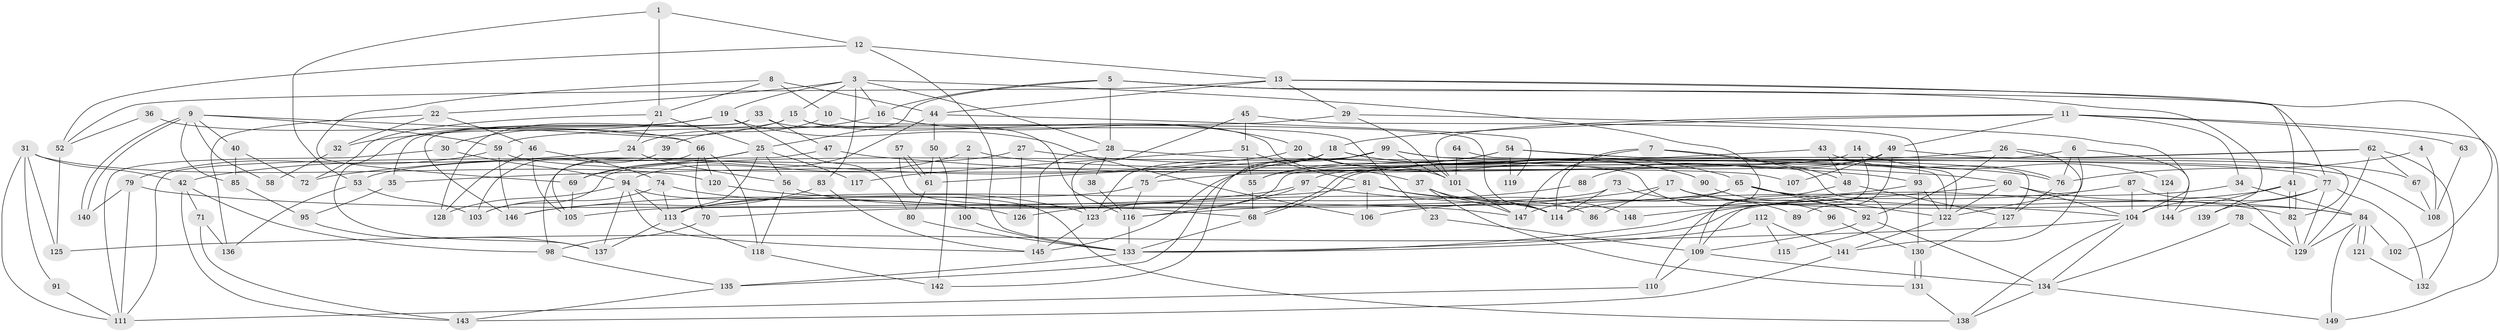 // Generated by graph-tools (version 1.1) at 2025/15/03/09/25 04:15:18]
// undirected, 149 vertices, 298 edges
graph export_dot {
graph [start="1"]
  node [color=gray90,style=filled];
  1;
  2;
  3;
  4;
  5;
  6;
  7;
  8;
  9;
  10;
  11;
  12;
  13;
  14;
  15;
  16;
  17;
  18;
  19;
  20;
  21;
  22;
  23;
  24;
  25;
  26;
  27;
  28;
  29;
  30;
  31;
  32;
  33;
  34;
  35;
  36;
  37;
  38;
  39;
  40;
  41;
  42;
  43;
  44;
  45;
  46;
  47;
  48;
  49;
  50;
  51;
  52;
  53;
  54;
  55;
  56;
  57;
  58;
  59;
  60;
  61;
  62;
  63;
  64;
  65;
  66;
  67;
  68;
  69;
  70;
  71;
  72;
  73;
  74;
  75;
  76;
  77;
  78;
  79;
  80;
  81;
  82;
  83;
  84;
  85;
  86;
  87;
  88;
  89;
  90;
  91;
  92;
  93;
  94;
  95;
  96;
  97;
  98;
  99;
  100;
  101;
  102;
  103;
  104;
  105;
  106;
  107;
  108;
  109;
  110;
  111;
  112;
  113;
  114;
  115;
  116;
  117;
  118;
  119;
  120;
  121;
  122;
  123;
  124;
  125;
  126;
  127;
  128;
  129;
  130;
  131;
  132;
  133;
  134;
  135;
  136;
  137;
  138;
  139;
  140;
  141;
  142;
  143;
  144;
  145;
  146;
  147;
  148;
  149;
  1 -- 12;
  1 -- 53;
  1 -- 21;
  2 -- 76;
  2 -- 69;
  2 -- 100;
  3 -- 15;
  3 -- 19;
  3 -- 16;
  3 -- 22;
  3 -- 28;
  3 -- 83;
  3 -- 109;
  4 -- 76;
  4 -- 108;
  5 -- 25;
  5 -- 28;
  5 -- 16;
  5 -- 77;
  5 -- 139;
  6 -- 122;
  6 -- 76;
  6 -- 123;
  6 -- 144;
  7 -- 48;
  7 -- 147;
  7 -- 114;
  7 -- 115;
  8 -- 21;
  8 -- 44;
  8 -- 10;
  8 -- 69;
  9 -- 85;
  9 -- 140;
  9 -- 140;
  9 -- 40;
  9 -- 58;
  9 -- 59;
  9 -- 66;
  10 -- 24;
  10 -- 114;
  11 -- 149;
  11 -- 34;
  11 -- 18;
  11 -- 49;
  11 -- 63;
  11 -- 101;
  12 -- 133;
  12 -- 52;
  12 -- 13;
  13 -- 44;
  13 -- 29;
  13 -- 41;
  13 -- 52;
  13 -- 102;
  14 -- 75;
  14 -- 109;
  14 -- 124;
  15 -- 30;
  15 -- 37;
  15 -- 23;
  15 -- 128;
  16 -- 20;
  16 -- 39;
  17 -- 92;
  17 -- 116;
  17 -- 84;
  17 -- 86;
  18 -- 65;
  18 -- 61;
  18 -- 75;
  18 -- 90;
  18 -- 142;
  19 -- 80;
  19 -- 106;
  19 -- 32;
  19 -- 137;
  20 -- 90;
  20 -- 72;
  20 -- 101;
  21 -- 25;
  21 -- 24;
  21 -- 72;
  22 -- 46;
  22 -- 32;
  22 -- 136;
  23 -- 109;
  24 -- 56;
  24 -- 42;
  25 -- 98;
  25 -- 113;
  25 -- 56;
  25 -- 69;
  25 -- 117;
  26 -- 92;
  26 -- 82;
  26 -- 35;
  26 -- 141;
  27 -- 93;
  27 -- 53;
  27 -- 126;
  28 -- 145;
  28 -- 38;
  28 -- 96;
  29 -- 101;
  29 -- 59;
  29 -- 104;
  30 -- 111;
  30 -- 94;
  31 -- 120;
  31 -- 42;
  31 -- 91;
  31 -- 111;
  31 -- 125;
  32 -- 58;
  33 -- 146;
  33 -- 116;
  33 -- 35;
  33 -- 47;
  34 -- 114;
  34 -- 84;
  35 -- 95;
  36 -- 52;
  36 -- 66;
  37 -- 131;
  37 -- 147;
  37 -- 86;
  38 -- 116;
  39 -- 103;
  40 -- 72;
  40 -- 85;
  41 -- 82;
  41 -- 82;
  41 -- 133;
  41 -- 144;
  42 -- 98;
  42 -- 71;
  42 -- 143;
  43 -- 48;
  43 -- 55;
  43 -- 76;
  44 -- 50;
  44 -- 94;
  44 -- 119;
  45 -- 51;
  45 -- 123;
  45 -- 93;
  46 -- 105;
  46 -- 128;
  46 -- 74;
  47 -- 111;
  47 -- 60;
  48 -- 110;
  48 -- 127;
  49 -- 97;
  49 -- 67;
  49 -- 88;
  49 -- 89;
  49 -- 107;
  50 -- 61;
  50 -- 142;
  51 -- 55;
  51 -- 81;
  51 -- 117;
  52 -- 125;
  53 -- 136;
  53 -- 103;
  54 -- 77;
  54 -- 145;
  54 -- 55;
  54 -- 119;
  54 -- 127;
  55 -- 68;
  56 -- 114;
  56 -- 118;
  57 -- 61;
  57 -- 61;
  57 -- 68;
  59 -- 79;
  59 -- 107;
  59 -- 146;
  60 -- 82;
  60 -- 104;
  60 -- 122;
  60 -- 148;
  61 -- 80;
  62 -- 68;
  62 -- 68;
  62 -- 129;
  62 -- 67;
  62 -- 132;
  63 -- 108;
  64 -- 122;
  64 -- 101;
  65 -- 122;
  65 -- 84;
  65 -- 70;
  65 -- 92;
  65 -- 147;
  66 -- 118;
  66 -- 70;
  66 -- 105;
  66 -- 120;
  67 -- 108;
  68 -- 133;
  69 -- 105;
  70 -- 98;
  71 -- 143;
  71 -- 136;
  73 -- 114;
  73 -- 105;
  73 -- 89;
  74 -- 113;
  74 -- 103;
  74 -- 126;
  75 -- 113;
  75 -- 116;
  76 -- 127;
  77 -- 104;
  77 -- 129;
  77 -- 132;
  77 -- 139;
  78 -- 129;
  78 -- 134;
  79 -- 147;
  79 -- 111;
  79 -- 140;
  80 -- 133;
  81 -- 114;
  81 -- 113;
  81 -- 106;
  81 -- 148;
  82 -- 129;
  83 -- 146;
  83 -- 145;
  84 -- 121;
  84 -- 121;
  84 -- 102;
  84 -- 129;
  84 -- 149;
  85 -- 95;
  87 -- 129;
  87 -- 104;
  87 -- 133;
  88 -- 126;
  90 -- 92;
  91 -- 111;
  92 -- 134;
  92 -- 109;
  93 -- 122;
  93 -- 106;
  93 -- 130;
  94 -- 145;
  94 -- 138;
  94 -- 113;
  94 -- 128;
  94 -- 137;
  95 -- 137;
  96 -- 130;
  97 -- 116;
  97 -- 104;
  97 -- 146;
  98 -- 135;
  99 -- 135;
  99 -- 101;
  99 -- 103;
  99 -- 108;
  99 -- 122;
  99 -- 123;
  100 -- 133;
  101 -- 147;
  104 -- 125;
  104 -- 134;
  104 -- 138;
  109 -- 110;
  109 -- 134;
  110 -- 111;
  112 -- 141;
  112 -- 133;
  112 -- 115;
  113 -- 137;
  113 -- 118;
  116 -- 133;
  118 -- 142;
  120 -- 123;
  121 -- 132;
  122 -- 141;
  123 -- 145;
  124 -- 144;
  127 -- 130;
  130 -- 131;
  130 -- 131;
  131 -- 138;
  133 -- 135;
  134 -- 138;
  134 -- 149;
  135 -- 143;
  141 -- 143;
}
